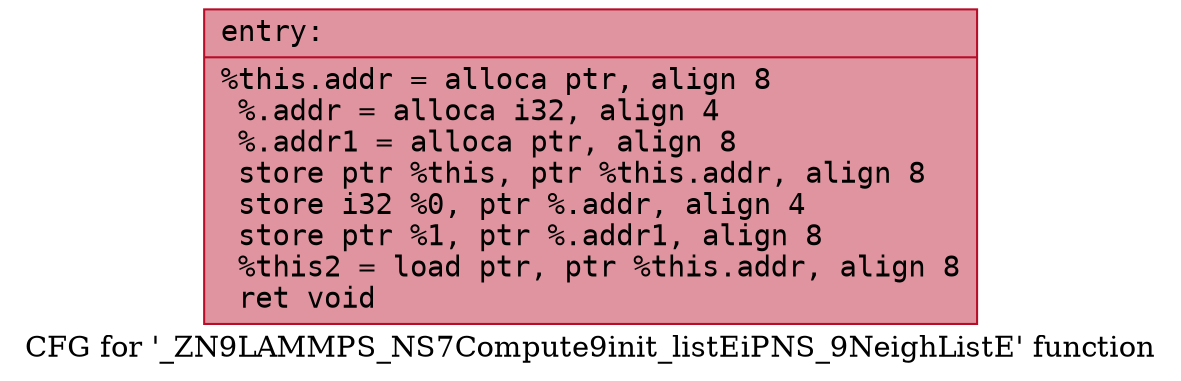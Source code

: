 digraph "CFG for '_ZN9LAMMPS_NS7Compute9init_listEiPNS_9NeighListE' function" {
	label="CFG for '_ZN9LAMMPS_NS7Compute9init_listEiPNS_9NeighListE' function";

	Node0x557a4d48d7c0 [shape=record,color="#b70d28ff", style=filled, fillcolor="#b70d2870" fontname="Courier",label="{entry:\l|  %this.addr = alloca ptr, align 8\l  %.addr = alloca i32, align 4\l  %.addr1 = alloca ptr, align 8\l  store ptr %this, ptr %this.addr, align 8\l  store i32 %0, ptr %.addr, align 4\l  store ptr %1, ptr %.addr1, align 8\l  %this2 = load ptr, ptr %this.addr, align 8\l  ret void\l}"];
}
